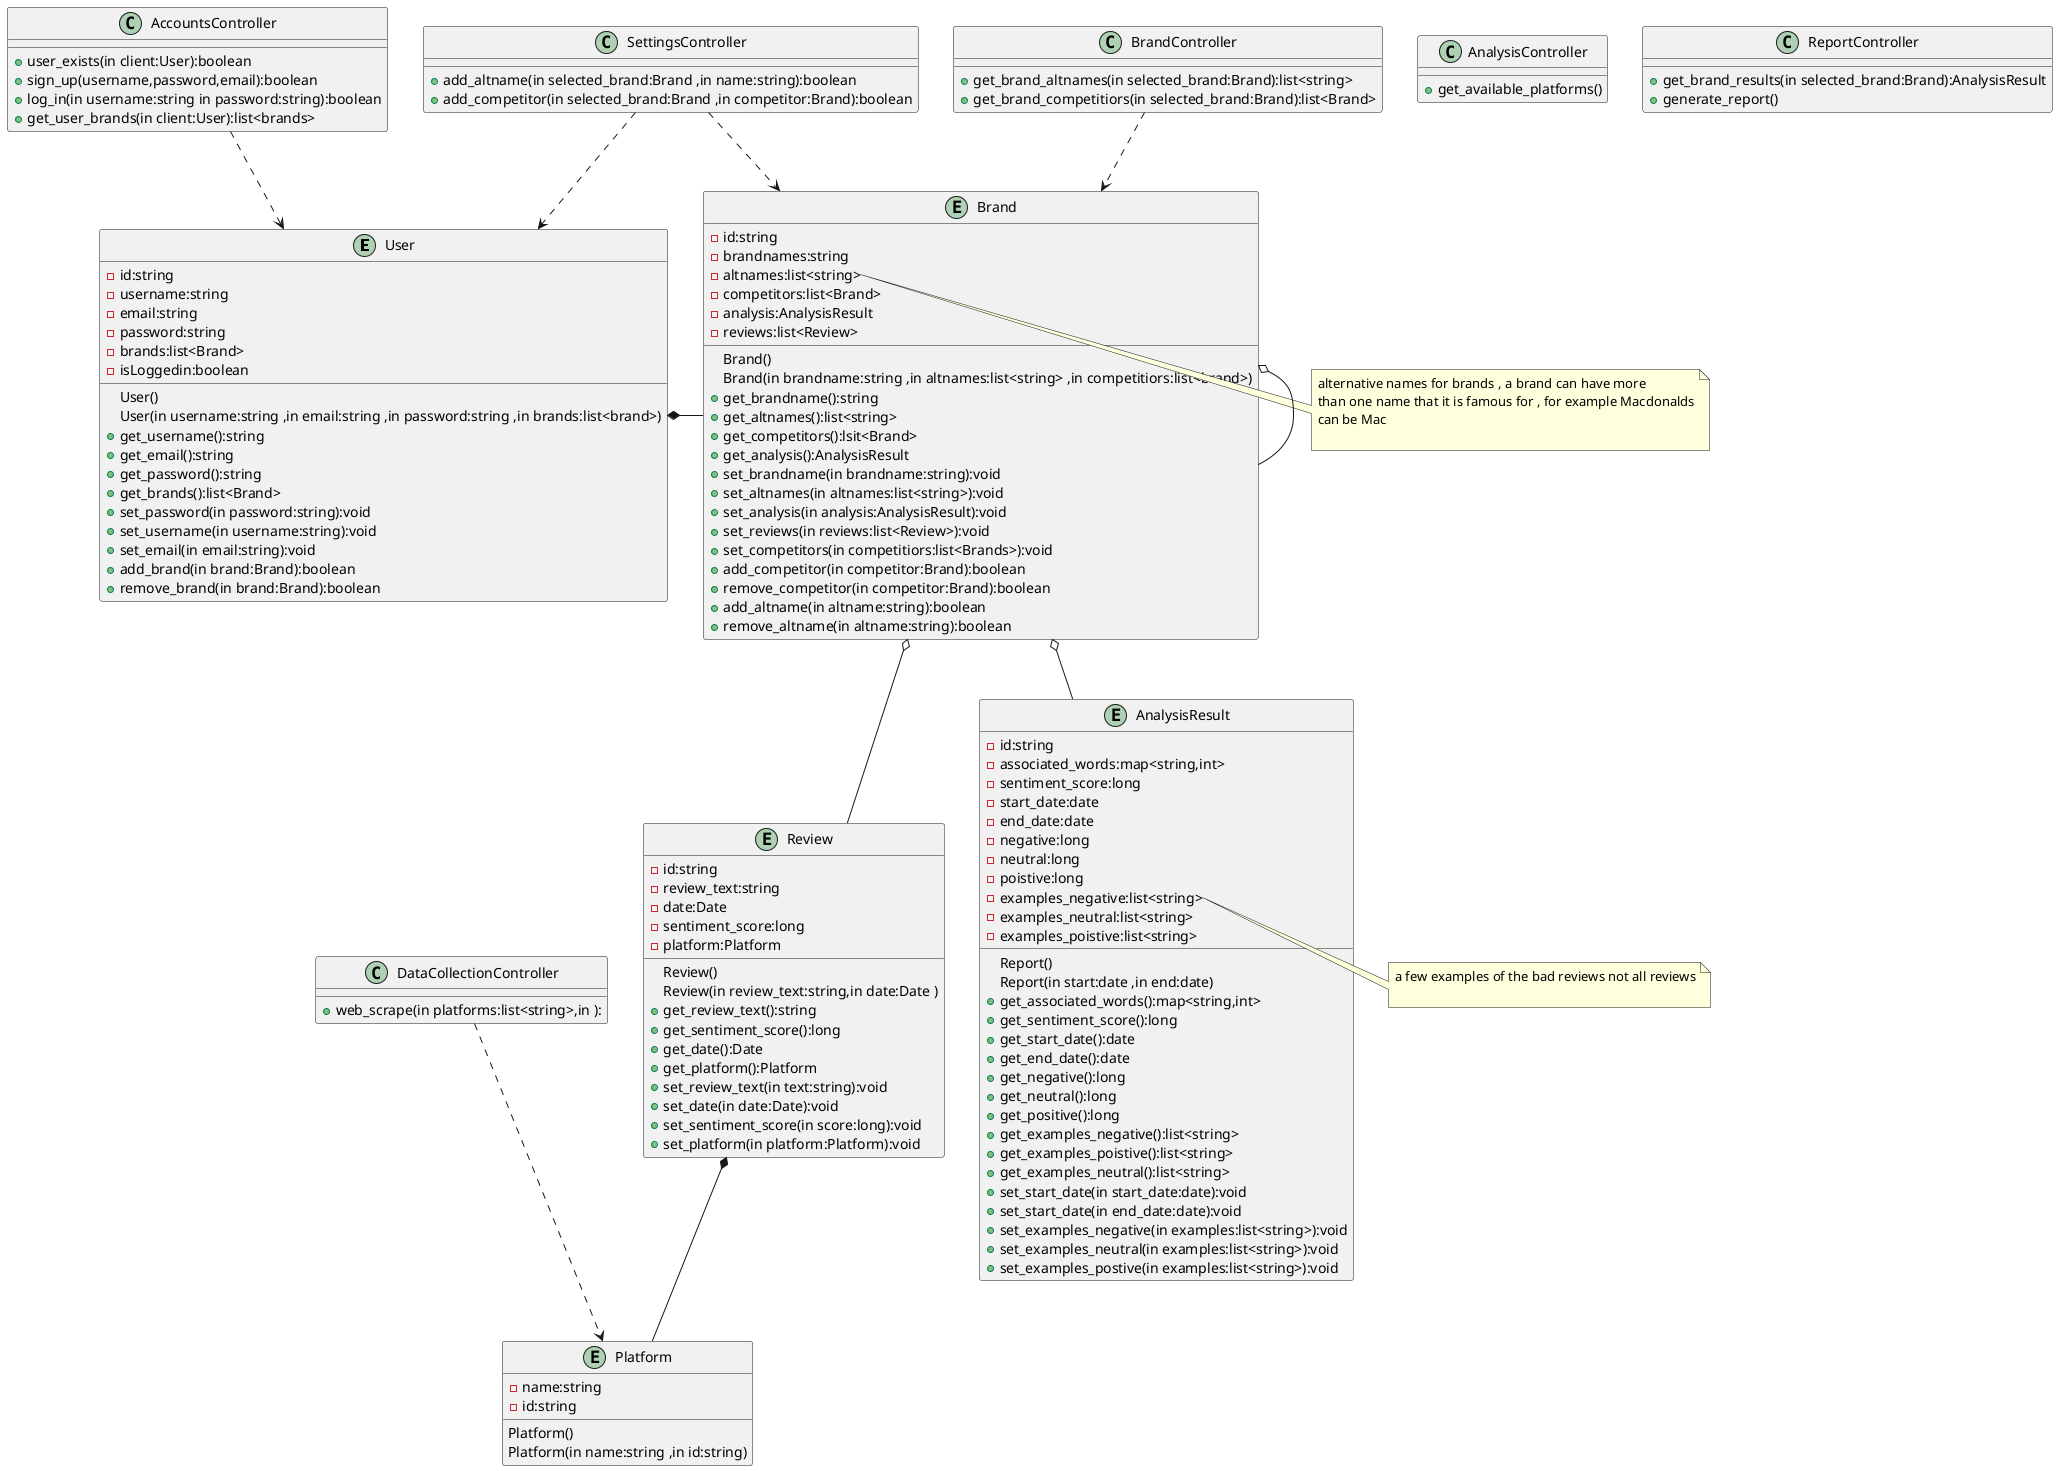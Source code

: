 @startuml

entity User{
    -id:string
    -username:string
    -email:string
    -password:string
    -brands:list<Brand>
    -isLoggedin:boolean
    User()
    User(in username:string ,in email:string ,in password:string ,in brands:list<brand>)
    +get_username():string
    +get_email():string
    +get_password():string
    +get_brands():list<Brand>
    +set_password(in password:string):void
    +set_username(in username:string):void
    +set_email(in email:string):void
    +add_brand(in brand:Brand):boolean
    +remove_brand(in brand:Brand):boolean
}

entity Brand{
    -id:string
    -brandnames:string
    -altnames:list<string>
    -competitors:list<Brand>
    -analysis:AnalysisResult
    -reviews:list<Review>
    Brand()
    Brand(in brandname:string ,in altnames:list<string> ,in competitiors:list<brand>)
    +get_brandname():string
    +get_altnames():list<string>
    +get_competitors():lsit<Brand>
    +get_analysis():AnalysisResult
    +set_brandname(in brandname:string):void
    +set_altnames(in altnames:list<string>):void
    +set_analysis(in analysis:AnalysisResult):void
    +set_reviews(in reviews:list<Review>):void
    +set_competitors(in competitiors:list<Brands>):void
    +add_competitor(in competitor:Brand):boolean
    +remove_competitor(in competitor:Brand):boolean
    +add_altname(in altname:string):boolean
    +remove_altname(in altname:string):boolean
    

} 


note right of Brand::altnames
    alternative names for brands , a brand can have more
    than one name that it is famous for , for example Macdonalds
    can be Mac 

end note 

entity AnalysisResult{
    -id:string
    -associated_words:map<string,int>
    -sentiment_score:long
    -start_date:date
    -end_date:date
    -negative:long
    -neutral:long
    -poistive:long
    -examples_negative:list<string>
    -examples_neutral:list<string>
    -examples_poistive:list<string>
    Report()
    Report(in start:date ,in end:date)
    +get_associated_words():map<string,int>
    +get_sentiment_score():long
    +get_start_date():date
    +get_end_date():date
    +get_negative():long
    +get_neutral():long
    +get_positive():long
    +get_examples_negative():list<string>
    +get_examples_poistive():list<string>
    +get_examples_neutral():list<string>
    +set_start_date(in start_date:date):void
    +set_start_date(in end_date:date):void
    +set_examples_negative(in examples:list<string>):void
    +set_examples_neutral(in examples:list<string>):void
    +set_examples_postive(in examples:list<string>):void
}

note right of AnalysisResult::examples_negative
    a few examples of the bad reviews not all reviews

end note 



class AccountsController {
    +user_exists(in client:User):boolean
    +sign_up(username,password,email):boolean
    +log_in(in username:string in password:string):boolean
    +get_user_brands(in client:User):list<brands>



}

class SettingsController{
    +add_altname(in selected_brand:Brand ,in name:string):boolean
    +add_competitor(in selected_brand:Brand ,in competitor:Brand):boolean


}

class BrandController{
    +get_brand_altnames(in selected_brand:Brand):list<string>
    +get_brand_competitiors(in selected_brand:Brand):list<Brand>


}

class AnalysisController{
    +get_available_platforms()

}

class DataCollectionController{
    +web_scrape(in platforms:list<string>,in ):
}

class ReportController{
    +get_brand_results(in selected_brand:Brand):AnalysisResult
    +generate_report()
}

entity Platform{
    - name:string
    - id:string
    Platform()
    Platform(in name:string ,in id:string)
}

entity Review{
    -id:string
    -review_text:string
    -date:Date
    -sentiment_score:long
    -platform:Platform
    Review()
    Review(in review_text:string,in date:Date )
    +get_review_text():string
    +get_sentiment_score():long
    +get_date():Date
    +get_platform():Platform
    +set_review_text(in text:string):void
    +set_date(in date:Date):void
    +set_sentiment_score(in score:long):void
    +set_platform(in platform:Platform):void
}
Brand o-- Brand
User *-right- Brand
Brand o-- AnalysisResult
Brand o-- Review
Review *--Platform
BrandController ..> Brand
AccountsController ..> User
SettingsController ..> Brand
SettingsController ..> User
DataCollectionController ..> Platform




    


@enduml